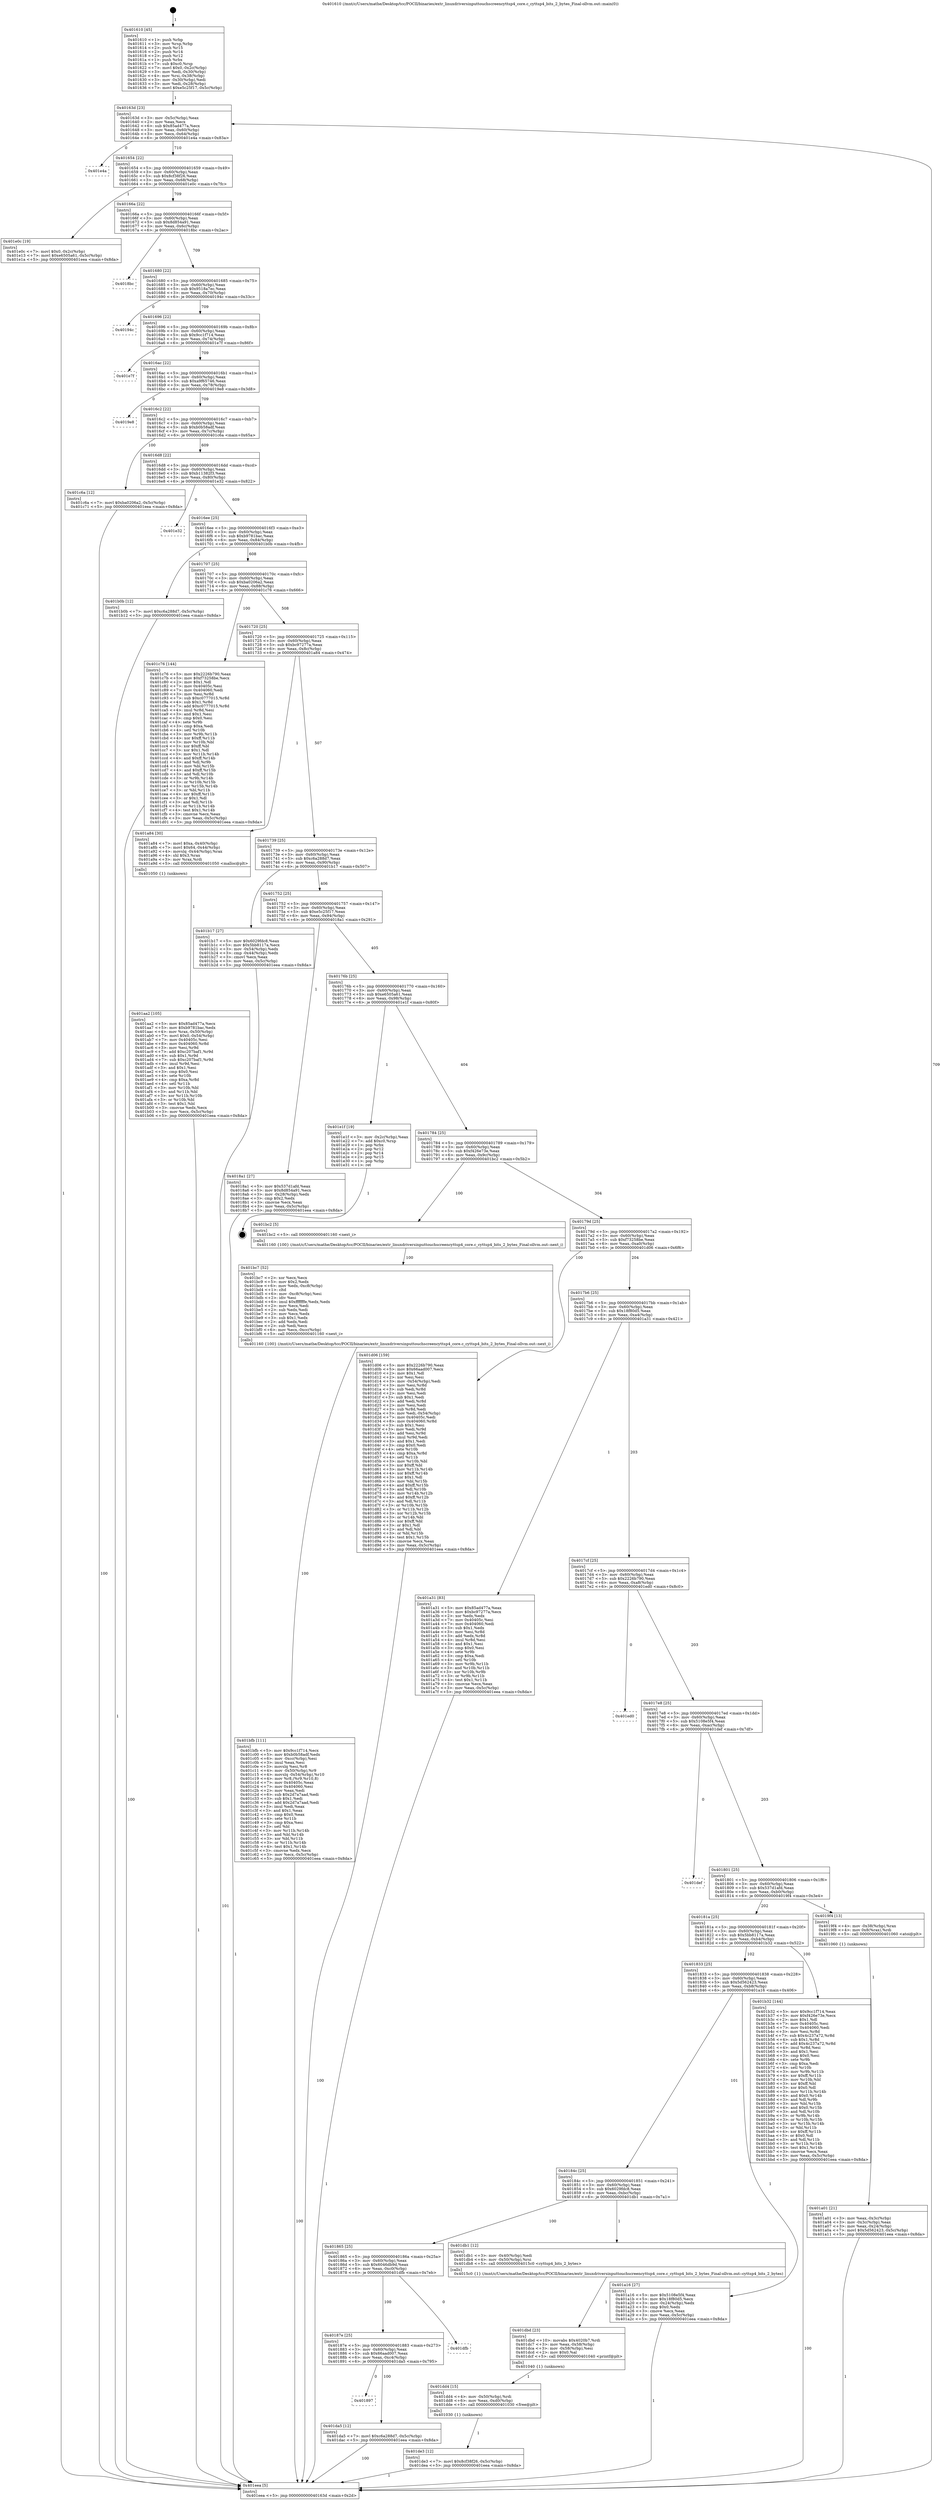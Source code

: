 digraph "0x401610" {
  label = "0x401610 (/mnt/c/Users/mathe/Desktop/tcc/POCII/binaries/extr_linuxdriversinputtouchscreencyttsp4_core.c_cyttsp4_bits_2_bytes_Final-ollvm.out::main(0))"
  labelloc = "t"
  node[shape=record]

  Entry [label="",width=0.3,height=0.3,shape=circle,fillcolor=black,style=filled]
  "0x40163d" [label="{
     0x40163d [23]\l
     | [instrs]\l
     &nbsp;&nbsp;0x40163d \<+3\>: mov -0x5c(%rbp),%eax\l
     &nbsp;&nbsp;0x401640 \<+2\>: mov %eax,%ecx\l
     &nbsp;&nbsp;0x401642 \<+6\>: sub $0x85ad477a,%ecx\l
     &nbsp;&nbsp;0x401648 \<+3\>: mov %eax,-0x60(%rbp)\l
     &nbsp;&nbsp;0x40164b \<+3\>: mov %ecx,-0x64(%rbp)\l
     &nbsp;&nbsp;0x40164e \<+6\>: je 0000000000401e4a \<main+0x83a\>\l
  }"]
  "0x401e4a" [label="{
     0x401e4a\l
  }", style=dashed]
  "0x401654" [label="{
     0x401654 [22]\l
     | [instrs]\l
     &nbsp;&nbsp;0x401654 \<+5\>: jmp 0000000000401659 \<main+0x49\>\l
     &nbsp;&nbsp;0x401659 \<+3\>: mov -0x60(%rbp),%eax\l
     &nbsp;&nbsp;0x40165c \<+5\>: sub $0x8cf38f26,%eax\l
     &nbsp;&nbsp;0x401661 \<+3\>: mov %eax,-0x68(%rbp)\l
     &nbsp;&nbsp;0x401664 \<+6\>: je 0000000000401e0c \<main+0x7fc\>\l
  }"]
  Exit [label="",width=0.3,height=0.3,shape=circle,fillcolor=black,style=filled,peripheries=2]
  "0x401e0c" [label="{
     0x401e0c [19]\l
     | [instrs]\l
     &nbsp;&nbsp;0x401e0c \<+7\>: movl $0x0,-0x2c(%rbp)\l
     &nbsp;&nbsp;0x401e13 \<+7\>: movl $0xe6505a61,-0x5c(%rbp)\l
     &nbsp;&nbsp;0x401e1a \<+5\>: jmp 0000000000401eea \<main+0x8da\>\l
  }"]
  "0x40166a" [label="{
     0x40166a [22]\l
     | [instrs]\l
     &nbsp;&nbsp;0x40166a \<+5\>: jmp 000000000040166f \<main+0x5f\>\l
     &nbsp;&nbsp;0x40166f \<+3\>: mov -0x60(%rbp),%eax\l
     &nbsp;&nbsp;0x401672 \<+5\>: sub $0x8d854a91,%eax\l
     &nbsp;&nbsp;0x401677 \<+3\>: mov %eax,-0x6c(%rbp)\l
     &nbsp;&nbsp;0x40167a \<+6\>: je 00000000004018bc \<main+0x2ac\>\l
  }"]
  "0x401de3" [label="{
     0x401de3 [12]\l
     | [instrs]\l
     &nbsp;&nbsp;0x401de3 \<+7\>: movl $0x8cf38f26,-0x5c(%rbp)\l
     &nbsp;&nbsp;0x401dea \<+5\>: jmp 0000000000401eea \<main+0x8da\>\l
  }"]
  "0x4018bc" [label="{
     0x4018bc\l
  }", style=dashed]
  "0x401680" [label="{
     0x401680 [22]\l
     | [instrs]\l
     &nbsp;&nbsp;0x401680 \<+5\>: jmp 0000000000401685 \<main+0x75\>\l
     &nbsp;&nbsp;0x401685 \<+3\>: mov -0x60(%rbp),%eax\l
     &nbsp;&nbsp;0x401688 \<+5\>: sub $0x9518a7ec,%eax\l
     &nbsp;&nbsp;0x40168d \<+3\>: mov %eax,-0x70(%rbp)\l
     &nbsp;&nbsp;0x401690 \<+6\>: je 000000000040194c \<main+0x33c\>\l
  }"]
  "0x401dd4" [label="{
     0x401dd4 [15]\l
     | [instrs]\l
     &nbsp;&nbsp;0x401dd4 \<+4\>: mov -0x50(%rbp),%rdi\l
     &nbsp;&nbsp;0x401dd8 \<+6\>: mov %eax,-0xd0(%rbp)\l
     &nbsp;&nbsp;0x401dde \<+5\>: call 0000000000401030 \<free@plt\>\l
     | [calls]\l
     &nbsp;&nbsp;0x401030 \{1\} (unknown)\l
  }"]
  "0x40194c" [label="{
     0x40194c\l
  }", style=dashed]
  "0x401696" [label="{
     0x401696 [22]\l
     | [instrs]\l
     &nbsp;&nbsp;0x401696 \<+5\>: jmp 000000000040169b \<main+0x8b\>\l
     &nbsp;&nbsp;0x40169b \<+3\>: mov -0x60(%rbp),%eax\l
     &nbsp;&nbsp;0x40169e \<+5\>: sub $0x9cc1f714,%eax\l
     &nbsp;&nbsp;0x4016a3 \<+3\>: mov %eax,-0x74(%rbp)\l
     &nbsp;&nbsp;0x4016a6 \<+6\>: je 0000000000401e7f \<main+0x86f\>\l
  }"]
  "0x401dbd" [label="{
     0x401dbd [23]\l
     | [instrs]\l
     &nbsp;&nbsp;0x401dbd \<+10\>: movabs $0x4020b7,%rdi\l
     &nbsp;&nbsp;0x401dc7 \<+3\>: mov %eax,-0x58(%rbp)\l
     &nbsp;&nbsp;0x401dca \<+3\>: mov -0x58(%rbp),%esi\l
     &nbsp;&nbsp;0x401dcd \<+2\>: mov $0x0,%al\l
     &nbsp;&nbsp;0x401dcf \<+5\>: call 0000000000401040 \<printf@plt\>\l
     | [calls]\l
     &nbsp;&nbsp;0x401040 \{1\} (unknown)\l
  }"]
  "0x401e7f" [label="{
     0x401e7f\l
  }", style=dashed]
  "0x4016ac" [label="{
     0x4016ac [22]\l
     | [instrs]\l
     &nbsp;&nbsp;0x4016ac \<+5\>: jmp 00000000004016b1 \<main+0xa1\>\l
     &nbsp;&nbsp;0x4016b1 \<+3\>: mov -0x60(%rbp),%eax\l
     &nbsp;&nbsp;0x4016b4 \<+5\>: sub $0xa9f65746,%eax\l
     &nbsp;&nbsp;0x4016b9 \<+3\>: mov %eax,-0x78(%rbp)\l
     &nbsp;&nbsp;0x4016bc \<+6\>: je 00000000004019e8 \<main+0x3d8\>\l
  }"]
  "0x401897" [label="{
     0x401897\l
  }", style=dashed]
  "0x4019e8" [label="{
     0x4019e8\l
  }", style=dashed]
  "0x4016c2" [label="{
     0x4016c2 [22]\l
     | [instrs]\l
     &nbsp;&nbsp;0x4016c2 \<+5\>: jmp 00000000004016c7 \<main+0xb7\>\l
     &nbsp;&nbsp;0x4016c7 \<+3\>: mov -0x60(%rbp),%eax\l
     &nbsp;&nbsp;0x4016ca \<+5\>: sub $0xb0b58adf,%eax\l
     &nbsp;&nbsp;0x4016cf \<+3\>: mov %eax,-0x7c(%rbp)\l
     &nbsp;&nbsp;0x4016d2 \<+6\>: je 0000000000401c6a \<main+0x65a\>\l
  }"]
  "0x401da5" [label="{
     0x401da5 [12]\l
     | [instrs]\l
     &nbsp;&nbsp;0x401da5 \<+7\>: movl $0xc6a288d7,-0x5c(%rbp)\l
     &nbsp;&nbsp;0x401dac \<+5\>: jmp 0000000000401eea \<main+0x8da\>\l
  }"]
  "0x401c6a" [label="{
     0x401c6a [12]\l
     | [instrs]\l
     &nbsp;&nbsp;0x401c6a \<+7\>: movl $0xba0206a2,-0x5c(%rbp)\l
     &nbsp;&nbsp;0x401c71 \<+5\>: jmp 0000000000401eea \<main+0x8da\>\l
  }"]
  "0x4016d8" [label="{
     0x4016d8 [22]\l
     | [instrs]\l
     &nbsp;&nbsp;0x4016d8 \<+5\>: jmp 00000000004016dd \<main+0xcd\>\l
     &nbsp;&nbsp;0x4016dd \<+3\>: mov -0x60(%rbp),%eax\l
     &nbsp;&nbsp;0x4016e0 \<+5\>: sub $0xb11382f3,%eax\l
     &nbsp;&nbsp;0x4016e5 \<+3\>: mov %eax,-0x80(%rbp)\l
     &nbsp;&nbsp;0x4016e8 \<+6\>: je 0000000000401e32 \<main+0x822\>\l
  }"]
  "0x40187e" [label="{
     0x40187e [25]\l
     | [instrs]\l
     &nbsp;&nbsp;0x40187e \<+5\>: jmp 0000000000401883 \<main+0x273\>\l
     &nbsp;&nbsp;0x401883 \<+3\>: mov -0x60(%rbp),%eax\l
     &nbsp;&nbsp;0x401886 \<+5\>: sub $0x66aad007,%eax\l
     &nbsp;&nbsp;0x40188b \<+6\>: mov %eax,-0xc4(%rbp)\l
     &nbsp;&nbsp;0x401891 \<+6\>: je 0000000000401da5 \<main+0x795\>\l
  }"]
  "0x401e32" [label="{
     0x401e32\l
  }", style=dashed]
  "0x4016ee" [label="{
     0x4016ee [25]\l
     | [instrs]\l
     &nbsp;&nbsp;0x4016ee \<+5\>: jmp 00000000004016f3 \<main+0xe3\>\l
     &nbsp;&nbsp;0x4016f3 \<+3\>: mov -0x60(%rbp),%eax\l
     &nbsp;&nbsp;0x4016f6 \<+5\>: sub $0xb9781bac,%eax\l
     &nbsp;&nbsp;0x4016fb \<+6\>: mov %eax,-0x84(%rbp)\l
     &nbsp;&nbsp;0x401701 \<+6\>: je 0000000000401b0b \<main+0x4fb\>\l
  }"]
  "0x401dfb" [label="{
     0x401dfb\l
  }", style=dashed]
  "0x401b0b" [label="{
     0x401b0b [12]\l
     | [instrs]\l
     &nbsp;&nbsp;0x401b0b \<+7\>: movl $0xc6a288d7,-0x5c(%rbp)\l
     &nbsp;&nbsp;0x401b12 \<+5\>: jmp 0000000000401eea \<main+0x8da\>\l
  }"]
  "0x401707" [label="{
     0x401707 [25]\l
     | [instrs]\l
     &nbsp;&nbsp;0x401707 \<+5\>: jmp 000000000040170c \<main+0xfc\>\l
     &nbsp;&nbsp;0x40170c \<+3\>: mov -0x60(%rbp),%eax\l
     &nbsp;&nbsp;0x40170f \<+5\>: sub $0xba0206a2,%eax\l
     &nbsp;&nbsp;0x401714 \<+6\>: mov %eax,-0x88(%rbp)\l
     &nbsp;&nbsp;0x40171a \<+6\>: je 0000000000401c76 \<main+0x666\>\l
  }"]
  "0x401865" [label="{
     0x401865 [25]\l
     | [instrs]\l
     &nbsp;&nbsp;0x401865 \<+5\>: jmp 000000000040186a \<main+0x25a\>\l
     &nbsp;&nbsp;0x40186a \<+3\>: mov -0x60(%rbp),%eax\l
     &nbsp;&nbsp;0x40186d \<+5\>: sub $0x6046db9d,%eax\l
     &nbsp;&nbsp;0x401872 \<+6\>: mov %eax,-0xc0(%rbp)\l
     &nbsp;&nbsp;0x401878 \<+6\>: je 0000000000401dfb \<main+0x7eb\>\l
  }"]
  "0x401c76" [label="{
     0x401c76 [144]\l
     | [instrs]\l
     &nbsp;&nbsp;0x401c76 \<+5\>: mov $0x2226b790,%eax\l
     &nbsp;&nbsp;0x401c7b \<+5\>: mov $0xf73258be,%ecx\l
     &nbsp;&nbsp;0x401c80 \<+2\>: mov $0x1,%dl\l
     &nbsp;&nbsp;0x401c82 \<+7\>: mov 0x40405c,%esi\l
     &nbsp;&nbsp;0x401c89 \<+7\>: mov 0x404060,%edi\l
     &nbsp;&nbsp;0x401c90 \<+3\>: mov %esi,%r8d\l
     &nbsp;&nbsp;0x401c93 \<+7\>: sub $0xc0777015,%r8d\l
     &nbsp;&nbsp;0x401c9a \<+4\>: sub $0x1,%r8d\l
     &nbsp;&nbsp;0x401c9e \<+7\>: add $0xc0777015,%r8d\l
     &nbsp;&nbsp;0x401ca5 \<+4\>: imul %r8d,%esi\l
     &nbsp;&nbsp;0x401ca9 \<+3\>: and $0x1,%esi\l
     &nbsp;&nbsp;0x401cac \<+3\>: cmp $0x0,%esi\l
     &nbsp;&nbsp;0x401caf \<+4\>: sete %r9b\l
     &nbsp;&nbsp;0x401cb3 \<+3\>: cmp $0xa,%edi\l
     &nbsp;&nbsp;0x401cb6 \<+4\>: setl %r10b\l
     &nbsp;&nbsp;0x401cba \<+3\>: mov %r9b,%r11b\l
     &nbsp;&nbsp;0x401cbd \<+4\>: xor $0xff,%r11b\l
     &nbsp;&nbsp;0x401cc1 \<+3\>: mov %r10b,%bl\l
     &nbsp;&nbsp;0x401cc4 \<+3\>: xor $0xff,%bl\l
     &nbsp;&nbsp;0x401cc7 \<+3\>: xor $0x1,%dl\l
     &nbsp;&nbsp;0x401cca \<+3\>: mov %r11b,%r14b\l
     &nbsp;&nbsp;0x401ccd \<+4\>: and $0xff,%r14b\l
     &nbsp;&nbsp;0x401cd1 \<+3\>: and %dl,%r9b\l
     &nbsp;&nbsp;0x401cd4 \<+3\>: mov %bl,%r15b\l
     &nbsp;&nbsp;0x401cd7 \<+4\>: and $0xff,%r15b\l
     &nbsp;&nbsp;0x401cdb \<+3\>: and %dl,%r10b\l
     &nbsp;&nbsp;0x401cde \<+3\>: or %r9b,%r14b\l
     &nbsp;&nbsp;0x401ce1 \<+3\>: or %r10b,%r15b\l
     &nbsp;&nbsp;0x401ce4 \<+3\>: xor %r15b,%r14b\l
     &nbsp;&nbsp;0x401ce7 \<+3\>: or %bl,%r11b\l
     &nbsp;&nbsp;0x401cea \<+4\>: xor $0xff,%r11b\l
     &nbsp;&nbsp;0x401cee \<+3\>: or $0x1,%dl\l
     &nbsp;&nbsp;0x401cf1 \<+3\>: and %dl,%r11b\l
     &nbsp;&nbsp;0x401cf4 \<+3\>: or %r11b,%r14b\l
     &nbsp;&nbsp;0x401cf7 \<+4\>: test $0x1,%r14b\l
     &nbsp;&nbsp;0x401cfb \<+3\>: cmovne %ecx,%eax\l
     &nbsp;&nbsp;0x401cfe \<+3\>: mov %eax,-0x5c(%rbp)\l
     &nbsp;&nbsp;0x401d01 \<+5\>: jmp 0000000000401eea \<main+0x8da\>\l
  }"]
  "0x401720" [label="{
     0x401720 [25]\l
     | [instrs]\l
     &nbsp;&nbsp;0x401720 \<+5\>: jmp 0000000000401725 \<main+0x115\>\l
     &nbsp;&nbsp;0x401725 \<+3\>: mov -0x60(%rbp),%eax\l
     &nbsp;&nbsp;0x401728 \<+5\>: sub $0xbc97277a,%eax\l
     &nbsp;&nbsp;0x40172d \<+6\>: mov %eax,-0x8c(%rbp)\l
     &nbsp;&nbsp;0x401733 \<+6\>: je 0000000000401a84 \<main+0x474\>\l
  }"]
  "0x401db1" [label="{
     0x401db1 [12]\l
     | [instrs]\l
     &nbsp;&nbsp;0x401db1 \<+3\>: mov -0x40(%rbp),%edi\l
     &nbsp;&nbsp;0x401db4 \<+4\>: mov -0x50(%rbp),%rsi\l
     &nbsp;&nbsp;0x401db8 \<+5\>: call 00000000004015c0 \<cyttsp4_bits_2_bytes\>\l
     | [calls]\l
     &nbsp;&nbsp;0x4015c0 \{1\} (/mnt/c/Users/mathe/Desktop/tcc/POCII/binaries/extr_linuxdriversinputtouchscreencyttsp4_core.c_cyttsp4_bits_2_bytes_Final-ollvm.out::cyttsp4_bits_2_bytes)\l
  }"]
  "0x401a84" [label="{
     0x401a84 [30]\l
     | [instrs]\l
     &nbsp;&nbsp;0x401a84 \<+7\>: movl $0xa,-0x40(%rbp)\l
     &nbsp;&nbsp;0x401a8b \<+7\>: movl $0x64,-0x44(%rbp)\l
     &nbsp;&nbsp;0x401a92 \<+4\>: movslq -0x44(%rbp),%rax\l
     &nbsp;&nbsp;0x401a96 \<+4\>: shl $0x3,%rax\l
     &nbsp;&nbsp;0x401a9a \<+3\>: mov %rax,%rdi\l
     &nbsp;&nbsp;0x401a9d \<+5\>: call 0000000000401050 \<malloc@plt\>\l
     | [calls]\l
     &nbsp;&nbsp;0x401050 \{1\} (unknown)\l
  }"]
  "0x401739" [label="{
     0x401739 [25]\l
     | [instrs]\l
     &nbsp;&nbsp;0x401739 \<+5\>: jmp 000000000040173e \<main+0x12e\>\l
     &nbsp;&nbsp;0x40173e \<+3\>: mov -0x60(%rbp),%eax\l
     &nbsp;&nbsp;0x401741 \<+5\>: sub $0xc6a288d7,%eax\l
     &nbsp;&nbsp;0x401746 \<+6\>: mov %eax,-0x90(%rbp)\l
     &nbsp;&nbsp;0x40174c \<+6\>: je 0000000000401b17 \<main+0x507\>\l
  }"]
  "0x401bfb" [label="{
     0x401bfb [111]\l
     | [instrs]\l
     &nbsp;&nbsp;0x401bfb \<+5\>: mov $0x9cc1f714,%ecx\l
     &nbsp;&nbsp;0x401c00 \<+5\>: mov $0xb0b58adf,%edx\l
     &nbsp;&nbsp;0x401c05 \<+6\>: mov -0xcc(%rbp),%esi\l
     &nbsp;&nbsp;0x401c0b \<+3\>: imul %eax,%esi\l
     &nbsp;&nbsp;0x401c0e \<+3\>: movslq %esi,%r8\l
     &nbsp;&nbsp;0x401c11 \<+4\>: mov -0x50(%rbp),%r9\l
     &nbsp;&nbsp;0x401c15 \<+4\>: movslq -0x54(%rbp),%r10\l
     &nbsp;&nbsp;0x401c19 \<+4\>: mov %r8,(%r9,%r10,8)\l
     &nbsp;&nbsp;0x401c1d \<+7\>: mov 0x40405c,%eax\l
     &nbsp;&nbsp;0x401c24 \<+7\>: mov 0x404060,%esi\l
     &nbsp;&nbsp;0x401c2b \<+2\>: mov %eax,%edi\l
     &nbsp;&nbsp;0x401c2d \<+6\>: sub $0x2d7a7aad,%edi\l
     &nbsp;&nbsp;0x401c33 \<+3\>: sub $0x1,%edi\l
     &nbsp;&nbsp;0x401c36 \<+6\>: add $0x2d7a7aad,%edi\l
     &nbsp;&nbsp;0x401c3c \<+3\>: imul %edi,%eax\l
     &nbsp;&nbsp;0x401c3f \<+3\>: and $0x1,%eax\l
     &nbsp;&nbsp;0x401c42 \<+3\>: cmp $0x0,%eax\l
     &nbsp;&nbsp;0x401c45 \<+4\>: sete %r11b\l
     &nbsp;&nbsp;0x401c49 \<+3\>: cmp $0xa,%esi\l
     &nbsp;&nbsp;0x401c4c \<+3\>: setl %bl\l
     &nbsp;&nbsp;0x401c4f \<+3\>: mov %r11b,%r14b\l
     &nbsp;&nbsp;0x401c52 \<+3\>: and %bl,%r14b\l
     &nbsp;&nbsp;0x401c55 \<+3\>: xor %bl,%r11b\l
     &nbsp;&nbsp;0x401c58 \<+3\>: or %r11b,%r14b\l
     &nbsp;&nbsp;0x401c5b \<+4\>: test $0x1,%r14b\l
     &nbsp;&nbsp;0x401c5f \<+3\>: cmovne %edx,%ecx\l
     &nbsp;&nbsp;0x401c62 \<+3\>: mov %ecx,-0x5c(%rbp)\l
     &nbsp;&nbsp;0x401c65 \<+5\>: jmp 0000000000401eea \<main+0x8da\>\l
  }"]
  "0x401b17" [label="{
     0x401b17 [27]\l
     | [instrs]\l
     &nbsp;&nbsp;0x401b17 \<+5\>: mov $0x6029fdc8,%eax\l
     &nbsp;&nbsp;0x401b1c \<+5\>: mov $0x5bb8117a,%ecx\l
     &nbsp;&nbsp;0x401b21 \<+3\>: mov -0x54(%rbp),%edx\l
     &nbsp;&nbsp;0x401b24 \<+3\>: cmp -0x44(%rbp),%edx\l
     &nbsp;&nbsp;0x401b27 \<+3\>: cmovl %ecx,%eax\l
     &nbsp;&nbsp;0x401b2a \<+3\>: mov %eax,-0x5c(%rbp)\l
     &nbsp;&nbsp;0x401b2d \<+5\>: jmp 0000000000401eea \<main+0x8da\>\l
  }"]
  "0x401752" [label="{
     0x401752 [25]\l
     | [instrs]\l
     &nbsp;&nbsp;0x401752 \<+5\>: jmp 0000000000401757 \<main+0x147\>\l
     &nbsp;&nbsp;0x401757 \<+3\>: mov -0x60(%rbp),%eax\l
     &nbsp;&nbsp;0x40175a \<+5\>: sub $0xe5c25f17,%eax\l
     &nbsp;&nbsp;0x40175f \<+6\>: mov %eax,-0x94(%rbp)\l
     &nbsp;&nbsp;0x401765 \<+6\>: je 00000000004018a1 \<main+0x291\>\l
  }"]
  "0x401bc7" [label="{
     0x401bc7 [52]\l
     | [instrs]\l
     &nbsp;&nbsp;0x401bc7 \<+2\>: xor %ecx,%ecx\l
     &nbsp;&nbsp;0x401bc9 \<+5\>: mov $0x2,%edx\l
     &nbsp;&nbsp;0x401bce \<+6\>: mov %edx,-0xc8(%rbp)\l
     &nbsp;&nbsp;0x401bd4 \<+1\>: cltd\l
     &nbsp;&nbsp;0x401bd5 \<+6\>: mov -0xc8(%rbp),%esi\l
     &nbsp;&nbsp;0x401bdb \<+2\>: idiv %esi\l
     &nbsp;&nbsp;0x401bdd \<+6\>: imul $0xfffffffe,%edx,%edx\l
     &nbsp;&nbsp;0x401be3 \<+2\>: mov %ecx,%edi\l
     &nbsp;&nbsp;0x401be5 \<+2\>: sub %edx,%edi\l
     &nbsp;&nbsp;0x401be7 \<+2\>: mov %ecx,%edx\l
     &nbsp;&nbsp;0x401be9 \<+3\>: sub $0x1,%edx\l
     &nbsp;&nbsp;0x401bec \<+2\>: add %edx,%edi\l
     &nbsp;&nbsp;0x401bee \<+2\>: sub %edi,%ecx\l
     &nbsp;&nbsp;0x401bf0 \<+6\>: mov %ecx,-0xcc(%rbp)\l
     &nbsp;&nbsp;0x401bf6 \<+5\>: call 0000000000401160 \<next_i\>\l
     | [calls]\l
     &nbsp;&nbsp;0x401160 \{100\} (/mnt/c/Users/mathe/Desktop/tcc/POCII/binaries/extr_linuxdriversinputtouchscreencyttsp4_core.c_cyttsp4_bits_2_bytes_Final-ollvm.out::next_i)\l
  }"]
  "0x4018a1" [label="{
     0x4018a1 [27]\l
     | [instrs]\l
     &nbsp;&nbsp;0x4018a1 \<+5\>: mov $0x537d1afd,%eax\l
     &nbsp;&nbsp;0x4018a6 \<+5\>: mov $0x8d854a91,%ecx\l
     &nbsp;&nbsp;0x4018ab \<+3\>: mov -0x28(%rbp),%edx\l
     &nbsp;&nbsp;0x4018ae \<+3\>: cmp $0x2,%edx\l
     &nbsp;&nbsp;0x4018b1 \<+3\>: cmovne %ecx,%eax\l
     &nbsp;&nbsp;0x4018b4 \<+3\>: mov %eax,-0x5c(%rbp)\l
     &nbsp;&nbsp;0x4018b7 \<+5\>: jmp 0000000000401eea \<main+0x8da\>\l
  }"]
  "0x40176b" [label="{
     0x40176b [25]\l
     | [instrs]\l
     &nbsp;&nbsp;0x40176b \<+5\>: jmp 0000000000401770 \<main+0x160\>\l
     &nbsp;&nbsp;0x401770 \<+3\>: mov -0x60(%rbp),%eax\l
     &nbsp;&nbsp;0x401773 \<+5\>: sub $0xe6505a61,%eax\l
     &nbsp;&nbsp;0x401778 \<+6\>: mov %eax,-0x98(%rbp)\l
     &nbsp;&nbsp;0x40177e \<+6\>: je 0000000000401e1f \<main+0x80f\>\l
  }"]
  "0x401eea" [label="{
     0x401eea [5]\l
     | [instrs]\l
     &nbsp;&nbsp;0x401eea \<+5\>: jmp 000000000040163d \<main+0x2d\>\l
  }"]
  "0x401610" [label="{
     0x401610 [45]\l
     | [instrs]\l
     &nbsp;&nbsp;0x401610 \<+1\>: push %rbp\l
     &nbsp;&nbsp;0x401611 \<+3\>: mov %rsp,%rbp\l
     &nbsp;&nbsp;0x401614 \<+2\>: push %r15\l
     &nbsp;&nbsp;0x401616 \<+2\>: push %r14\l
     &nbsp;&nbsp;0x401618 \<+2\>: push %r12\l
     &nbsp;&nbsp;0x40161a \<+1\>: push %rbx\l
     &nbsp;&nbsp;0x40161b \<+7\>: sub $0xc0,%rsp\l
     &nbsp;&nbsp;0x401622 \<+7\>: movl $0x0,-0x2c(%rbp)\l
     &nbsp;&nbsp;0x401629 \<+3\>: mov %edi,-0x30(%rbp)\l
     &nbsp;&nbsp;0x40162c \<+4\>: mov %rsi,-0x38(%rbp)\l
     &nbsp;&nbsp;0x401630 \<+3\>: mov -0x30(%rbp),%edi\l
     &nbsp;&nbsp;0x401633 \<+3\>: mov %edi,-0x28(%rbp)\l
     &nbsp;&nbsp;0x401636 \<+7\>: movl $0xe5c25f17,-0x5c(%rbp)\l
  }"]
  "0x401aa2" [label="{
     0x401aa2 [105]\l
     | [instrs]\l
     &nbsp;&nbsp;0x401aa2 \<+5\>: mov $0x85ad477a,%ecx\l
     &nbsp;&nbsp;0x401aa7 \<+5\>: mov $0xb9781bac,%edx\l
     &nbsp;&nbsp;0x401aac \<+4\>: mov %rax,-0x50(%rbp)\l
     &nbsp;&nbsp;0x401ab0 \<+7\>: movl $0x0,-0x54(%rbp)\l
     &nbsp;&nbsp;0x401ab7 \<+7\>: mov 0x40405c,%esi\l
     &nbsp;&nbsp;0x401abe \<+8\>: mov 0x404060,%r8d\l
     &nbsp;&nbsp;0x401ac6 \<+3\>: mov %esi,%r9d\l
     &nbsp;&nbsp;0x401ac9 \<+7\>: add $0xc207baf1,%r9d\l
     &nbsp;&nbsp;0x401ad0 \<+4\>: sub $0x1,%r9d\l
     &nbsp;&nbsp;0x401ad4 \<+7\>: sub $0xc207baf1,%r9d\l
     &nbsp;&nbsp;0x401adb \<+4\>: imul %r9d,%esi\l
     &nbsp;&nbsp;0x401adf \<+3\>: and $0x1,%esi\l
     &nbsp;&nbsp;0x401ae2 \<+3\>: cmp $0x0,%esi\l
     &nbsp;&nbsp;0x401ae5 \<+4\>: sete %r10b\l
     &nbsp;&nbsp;0x401ae9 \<+4\>: cmp $0xa,%r8d\l
     &nbsp;&nbsp;0x401aed \<+4\>: setl %r11b\l
     &nbsp;&nbsp;0x401af1 \<+3\>: mov %r10b,%bl\l
     &nbsp;&nbsp;0x401af4 \<+3\>: and %r11b,%bl\l
     &nbsp;&nbsp;0x401af7 \<+3\>: xor %r11b,%r10b\l
     &nbsp;&nbsp;0x401afa \<+3\>: or %r10b,%bl\l
     &nbsp;&nbsp;0x401afd \<+3\>: test $0x1,%bl\l
     &nbsp;&nbsp;0x401b00 \<+3\>: cmovne %edx,%ecx\l
     &nbsp;&nbsp;0x401b03 \<+3\>: mov %ecx,-0x5c(%rbp)\l
     &nbsp;&nbsp;0x401b06 \<+5\>: jmp 0000000000401eea \<main+0x8da\>\l
  }"]
  "0x401e1f" [label="{
     0x401e1f [19]\l
     | [instrs]\l
     &nbsp;&nbsp;0x401e1f \<+3\>: mov -0x2c(%rbp),%eax\l
     &nbsp;&nbsp;0x401e22 \<+7\>: add $0xc0,%rsp\l
     &nbsp;&nbsp;0x401e29 \<+1\>: pop %rbx\l
     &nbsp;&nbsp;0x401e2a \<+2\>: pop %r12\l
     &nbsp;&nbsp;0x401e2c \<+2\>: pop %r14\l
     &nbsp;&nbsp;0x401e2e \<+2\>: pop %r15\l
     &nbsp;&nbsp;0x401e30 \<+1\>: pop %rbp\l
     &nbsp;&nbsp;0x401e31 \<+1\>: ret\l
  }"]
  "0x401784" [label="{
     0x401784 [25]\l
     | [instrs]\l
     &nbsp;&nbsp;0x401784 \<+5\>: jmp 0000000000401789 \<main+0x179\>\l
     &nbsp;&nbsp;0x401789 \<+3\>: mov -0x60(%rbp),%eax\l
     &nbsp;&nbsp;0x40178c \<+5\>: sub $0xf426e73e,%eax\l
     &nbsp;&nbsp;0x401791 \<+6\>: mov %eax,-0x9c(%rbp)\l
     &nbsp;&nbsp;0x401797 \<+6\>: je 0000000000401bc2 \<main+0x5b2\>\l
  }"]
  "0x40184c" [label="{
     0x40184c [25]\l
     | [instrs]\l
     &nbsp;&nbsp;0x40184c \<+5\>: jmp 0000000000401851 \<main+0x241\>\l
     &nbsp;&nbsp;0x401851 \<+3\>: mov -0x60(%rbp),%eax\l
     &nbsp;&nbsp;0x401854 \<+5\>: sub $0x6029fdc8,%eax\l
     &nbsp;&nbsp;0x401859 \<+6\>: mov %eax,-0xbc(%rbp)\l
     &nbsp;&nbsp;0x40185f \<+6\>: je 0000000000401db1 \<main+0x7a1\>\l
  }"]
  "0x401bc2" [label="{
     0x401bc2 [5]\l
     | [instrs]\l
     &nbsp;&nbsp;0x401bc2 \<+5\>: call 0000000000401160 \<next_i\>\l
     | [calls]\l
     &nbsp;&nbsp;0x401160 \{100\} (/mnt/c/Users/mathe/Desktop/tcc/POCII/binaries/extr_linuxdriversinputtouchscreencyttsp4_core.c_cyttsp4_bits_2_bytes_Final-ollvm.out::next_i)\l
  }"]
  "0x40179d" [label="{
     0x40179d [25]\l
     | [instrs]\l
     &nbsp;&nbsp;0x40179d \<+5\>: jmp 00000000004017a2 \<main+0x192\>\l
     &nbsp;&nbsp;0x4017a2 \<+3\>: mov -0x60(%rbp),%eax\l
     &nbsp;&nbsp;0x4017a5 \<+5\>: sub $0xf73258be,%eax\l
     &nbsp;&nbsp;0x4017aa \<+6\>: mov %eax,-0xa0(%rbp)\l
     &nbsp;&nbsp;0x4017b0 \<+6\>: je 0000000000401d06 \<main+0x6f6\>\l
  }"]
  "0x401a16" [label="{
     0x401a16 [27]\l
     | [instrs]\l
     &nbsp;&nbsp;0x401a16 \<+5\>: mov $0x5108e5f4,%eax\l
     &nbsp;&nbsp;0x401a1b \<+5\>: mov $0x18f80d5,%ecx\l
     &nbsp;&nbsp;0x401a20 \<+3\>: mov -0x24(%rbp),%edx\l
     &nbsp;&nbsp;0x401a23 \<+3\>: cmp $0x0,%edx\l
     &nbsp;&nbsp;0x401a26 \<+3\>: cmove %ecx,%eax\l
     &nbsp;&nbsp;0x401a29 \<+3\>: mov %eax,-0x5c(%rbp)\l
     &nbsp;&nbsp;0x401a2c \<+5\>: jmp 0000000000401eea \<main+0x8da\>\l
  }"]
  "0x401d06" [label="{
     0x401d06 [159]\l
     | [instrs]\l
     &nbsp;&nbsp;0x401d06 \<+5\>: mov $0x2226b790,%eax\l
     &nbsp;&nbsp;0x401d0b \<+5\>: mov $0x66aad007,%ecx\l
     &nbsp;&nbsp;0x401d10 \<+2\>: mov $0x1,%dl\l
     &nbsp;&nbsp;0x401d12 \<+2\>: xor %esi,%esi\l
     &nbsp;&nbsp;0x401d14 \<+3\>: mov -0x54(%rbp),%edi\l
     &nbsp;&nbsp;0x401d17 \<+3\>: mov %esi,%r8d\l
     &nbsp;&nbsp;0x401d1a \<+3\>: sub %edi,%r8d\l
     &nbsp;&nbsp;0x401d1d \<+2\>: mov %esi,%edi\l
     &nbsp;&nbsp;0x401d1f \<+3\>: sub $0x1,%edi\l
     &nbsp;&nbsp;0x401d22 \<+3\>: add %edi,%r8d\l
     &nbsp;&nbsp;0x401d25 \<+2\>: mov %esi,%edi\l
     &nbsp;&nbsp;0x401d27 \<+3\>: sub %r8d,%edi\l
     &nbsp;&nbsp;0x401d2a \<+3\>: mov %edi,-0x54(%rbp)\l
     &nbsp;&nbsp;0x401d2d \<+7\>: mov 0x40405c,%edi\l
     &nbsp;&nbsp;0x401d34 \<+8\>: mov 0x404060,%r8d\l
     &nbsp;&nbsp;0x401d3c \<+3\>: sub $0x1,%esi\l
     &nbsp;&nbsp;0x401d3f \<+3\>: mov %edi,%r9d\l
     &nbsp;&nbsp;0x401d42 \<+3\>: add %esi,%r9d\l
     &nbsp;&nbsp;0x401d45 \<+4\>: imul %r9d,%edi\l
     &nbsp;&nbsp;0x401d49 \<+3\>: and $0x1,%edi\l
     &nbsp;&nbsp;0x401d4c \<+3\>: cmp $0x0,%edi\l
     &nbsp;&nbsp;0x401d4f \<+4\>: sete %r10b\l
     &nbsp;&nbsp;0x401d53 \<+4\>: cmp $0xa,%r8d\l
     &nbsp;&nbsp;0x401d57 \<+4\>: setl %r11b\l
     &nbsp;&nbsp;0x401d5b \<+3\>: mov %r10b,%bl\l
     &nbsp;&nbsp;0x401d5e \<+3\>: xor $0xff,%bl\l
     &nbsp;&nbsp;0x401d61 \<+3\>: mov %r11b,%r14b\l
     &nbsp;&nbsp;0x401d64 \<+4\>: xor $0xff,%r14b\l
     &nbsp;&nbsp;0x401d68 \<+3\>: xor $0x1,%dl\l
     &nbsp;&nbsp;0x401d6b \<+3\>: mov %bl,%r15b\l
     &nbsp;&nbsp;0x401d6e \<+4\>: and $0xff,%r15b\l
     &nbsp;&nbsp;0x401d72 \<+3\>: and %dl,%r10b\l
     &nbsp;&nbsp;0x401d75 \<+3\>: mov %r14b,%r12b\l
     &nbsp;&nbsp;0x401d78 \<+4\>: and $0xff,%r12b\l
     &nbsp;&nbsp;0x401d7c \<+3\>: and %dl,%r11b\l
     &nbsp;&nbsp;0x401d7f \<+3\>: or %r10b,%r15b\l
     &nbsp;&nbsp;0x401d82 \<+3\>: or %r11b,%r12b\l
     &nbsp;&nbsp;0x401d85 \<+3\>: xor %r12b,%r15b\l
     &nbsp;&nbsp;0x401d88 \<+3\>: or %r14b,%bl\l
     &nbsp;&nbsp;0x401d8b \<+3\>: xor $0xff,%bl\l
     &nbsp;&nbsp;0x401d8e \<+3\>: or $0x1,%dl\l
     &nbsp;&nbsp;0x401d91 \<+2\>: and %dl,%bl\l
     &nbsp;&nbsp;0x401d93 \<+3\>: or %bl,%r15b\l
     &nbsp;&nbsp;0x401d96 \<+4\>: test $0x1,%r15b\l
     &nbsp;&nbsp;0x401d9a \<+3\>: cmovne %ecx,%eax\l
     &nbsp;&nbsp;0x401d9d \<+3\>: mov %eax,-0x5c(%rbp)\l
     &nbsp;&nbsp;0x401da0 \<+5\>: jmp 0000000000401eea \<main+0x8da\>\l
  }"]
  "0x4017b6" [label="{
     0x4017b6 [25]\l
     | [instrs]\l
     &nbsp;&nbsp;0x4017b6 \<+5\>: jmp 00000000004017bb \<main+0x1ab\>\l
     &nbsp;&nbsp;0x4017bb \<+3\>: mov -0x60(%rbp),%eax\l
     &nbsp;&nbsp;0x4017be \<+5\>: sub $0x18f80d5,%eax\l
     &nbsp;&nbsp;0x4017c3 \<+6\>: mov %eax,-0xa4(%rbp)\l
     &nbsp;&nbsp;0x4017c9 \<+6\>: je 0000000000401a31 \<main+0x421\>\l
  }"]
  "0x401833" [label="{
     0x401833 [25]\l
     | [instrs]\l
     &nbsp;&nbsp;0x401833 \<+5\>: jmp 0000000000401838 \<main+0x228\>\l
     &nbsp;&nbsp;0x401838 \<+3\>: mov -0x60(%rbp),%eax\l
     &nbsp;&nbsp;0x40183b \<+5\>: sub $0x5d562423,%eax\l
     &nbsp;&nbsp;0x401840 \<+6\>: mov %eax,-0xb8(%rbp)\l
     &nbsp;&nbsp;0x401846 \<+6\>: je 0000000000401a16 \<main+0x406\>\l
  }"]
  "0x401a31" [label="{
     0x401a31 [83]\l
     | [instrs]\l
     &nbsp;&nbsp;0x401a31 \<+5\>: mov $0x85ad477a,%eax\l
     &nbsp;&nbsp;0x401a36 \<+5\>: mov $0xbc97277a,%ecx\l
     &nbsp;&nbsp;0x401a3b \<+2\>: xor %edx,%edx\l
     &nbsp;&nbsp;0x401a3d \<+7\>: mov 0x40405c,%esi\l
     &nbsp;&nbsp;0x401a44 \<+7\>: mov 0x404060,%edi\l
     &nbsp;&nbsp;0x401a4b \<+3\>: sub $0x1,%edx\l
     &nbsp;&nbsp;0x401a4e \<+3\>: mov %esi,%r8d\l
     &nbsp;&nbsp;0x401a51 \<+3\>: add %edx,%r8d\l
     &nbsp;&nbsp;0x401a54 \<+4\>: imul %r8d,%esi\l
     &nbsp;&nbsp;0x401a58 \<+3\>: and $0x1,%esi\l
     &nbsp;&nbsp;0x401a5b \<+3\>: cmp $0x0,%esi\l
     &nbsp;&nbsp;0x401a5e \<+4\>: sete %r9b\l
     &nbsp;&nbsp;0x401a62 \<+3\>: cmp $0xa,%edi\l
     &nbsp;&nbsp;0x401a65 \<+4\>: setl %r10b\l
     &nbsp;&nbsp;0x401a69 \<+3\>: mov %r9b,%r11b\l
     &nbsp;&nbsp;0x401a6c \<+3\>: and %r10b,%r11b\l
     &nbsp;&nbsp;0x401a6f \<+3\>: xor %r10b,%r9b\l
     &nbsp;&nbsp;0x401a72 \<+3\>: or %r9b,%r11b\l
     &nbsp;&nbsp;0x401a75 \<+4\>: test $0x1,%r11b\l
     &nbsp;&nbsp;0x401a79 \<+3\>: cmovne %ecx,%eax\l
     &nbsp;&nbsp;0x401a7c \<+3\>: mov %eax,-0x5c(%rbp)\l
     &nbsp;&nbsp;0x401a7f \<+5\>: jmp 0000000000401eea \<main+0x8da\>\l
  }"]
  "0x4017cf" [label="{
     0x4017cf [25]\l
     | [instrs]\l
     &nbsp;&nbsp;0x4017cf \<+5\>: jmp 00000000004017d4 \<main+0x1c4\>\l
     &nbsp;&nbsp;0x4017d4 \<+3\>: mov -0x60(%rbp),%eax\l
     &nbsp;&nbsp;0x4017d7 \<+5\>: sub $0x2226b790,%eax\l
     &nbsp;&nbsp;0x4017dc \<+6\>: mov %eax,-0xa8(%rbp)\l
     &nbsp;&nbsp;0x4017e2 \<+6\>: je 0000000000401ed0 \<main+0x8c0\>\l
  }"]
  "0x401b32" [label="{
     0x401b32 [144]\l
     | [instrs]\l
     &nbsp;&nbsp;0x401b32 \<+5\>: mov $0x9cc1f714,%eax\l
     &nbsp;&nbsp;0x401b37 \<+5\>: mov $0xf426e73e,%ecx\l
     &nbsp;&nbsp;0x401b3c \<+2\>: mov $0x1,%dl\l
     &nbsp;&nbsp;0x401b3e \<+7\>: mov 0x40405c,%esi\l
     &nbsp;&nbsp;0x401b45 \<+7\>: mov 0x404060,%edi\l
     &nbsp;&nbsp;0x401b4c \<+3\>: mov %esi,%r8d\l
     &nbsp;&nbsp;0x401b4f \<+7\>: sub $0x4c237a72,%r8d\l
     &nbsp;&nbsp;0x401b56 \<+4\>: sub $0x1,%r8d\l
     &nbsp;&nbsp;0x401b5a \<+7\>: add $0x4c237a72,%r8d\l
     &nbsp;&nbsp;0x401b61 \<+4\>: imul %r8d,%esi\l
     &nbsp;&nbsp;0x401b65 \<+3\>: and $0x1,%esi\l
     &nbsp;&nbsp;0x401b68 \<+3\>: cmp $0x0,%esi\l
     &nbsp;&nbsp;0x401b6b \<+4\>: sete %r9b\l
     &nbsp;&nbsp;0x401b6f \<+3\>: cmp $0xa,%edi\l
     &nbsp;&nbsp;0x401b72 \<+4\>: setl %r10b\l
     &nbsp;&nbsp;0x401b76 \<+3\>: mov %r9b,%r11b\l
     &nbsp;&nbsp;0x401b79 \<+4\>: xor $0xff,%r11b\l
     &nbsp;&nbsp;0x401b7d \<+3\>: mov %r10b,%bl\l
     &nbsp;&nbsp;0x401b80 \<+3\>: xor $0xff,%bl\l
     &nbsp;&nbsp;0x401b83 \<+3\>: xor $0x0,%dl\l
     &nbsp;&nbsp;0x401b86 \<+3\>: mov %r11b,%r14b\l
     &nbsp;&nbsp;0x401b89 \<+4\>: and $0x0,%r14b\l
     &nbsp;&nbsp;0x401b8d \<+3\>: and %dl,%r9b\l
     &nbsp;&nbsp;0x401b90 \<+3\>: mov %bl,%r15b\l
     &nbsp;&nbsp;0x401b93 \<+4\>: and $0x0,%r15b\l
     &nbsp;&nbsp;0x401b97 \<+3\>: and %dl,%r10b\l
     &nbsp;&nbsp;0x401b9a \<+3\>: or %r9b,%r14b\l
     &nbsp;&nbsp;0x401b9d \<+3\>: or %r10b,%r15b\l
     &nbsp;&nbsp;0x401ba0 \<+3\>: xor %r15b,%r14b\l
     &nbsp;&nbsp;0x401ba3 \<+3\>: or %bl,%r11b\l
     &nbsp;&nbsp;0x401ba6 \<+4\>: xor $0xff,%r11b\l
     &nbsp;&nbsp;0x401baa \<+3\>: or $0x0,%dl\l
     &nbsp;&nbsp;0x401bad \<+3\>: and %dl,%r11b\l
     &nbsp;&nbsp;0x401bb0 \<+3\>: or %r11b,%r14b\l
     &nbsp;&nbsp;0x401bb3 \<+4\>: test $0x1,%r14b\l
     &nbsp;&nbsp;0x401bb7 \<+3\>: cmovne %ecx,%eax\l
     &nbsp;&nbsp;0x401bba \<+3\>: mov %eax,-0x5c(%rbp)\l
     &nbsp;&nbsp;0x401bbd \<+5\>: jmp 0000000000401eea \<main+0x8da\>\l
  }"]
  "0x401ed0" [label="{
     0x401ed0\l
  }", style=dashed]
  "0x4017e8" [label="{
     0x4017e8 [25]\l
     | [instrs]\l
     &nbsp;&nbsp;0x4017e8 \<+5\>: jmp 00000000004017ed \<main+0x1dd\>\l
     &nbsp;&nbsp;0x4017ed \<+3\>: mov -0x60(%rbp),%eax\l
     &nbsp;&nbsp;0x4017f0 \<+5\>: sub $0x5108e5f4,%eax\l
     &nbsp;&nbsp;0x4017f5 \<+6\>: mov %eax,-0xac(%rbp)\l
     &nbsp;&nbsp;0x4017fb \<+6\>: je 0000000000401def \<main+0x7df\>\l
  }"]
  "0x401a01" [label="{
     0x401a01 [21]\l
     | [instrs]\l
     &nbsp;&nbsp;0x401a01 \<+3\>: mov %eax,-0x3c(%rbp)\l
     &nbsp;&nbsp;0x401a04 \<+3\>: mov -0x3c(%rbp),%eax\l
     &nbsp;&nbsp;0x401a07 \<+3\>: mov %eax,-0x24(%rbp)\l
     &nbsp;&nbsp;0x401a0a \<+7\>: movl $0x5d562423,-0x5c(%rbp)\l
     &nbsp;&nbsp;0x401a11 \<+5\>: jmp 0000000000401eea \<main+0x8da\>\l
  }"]
  "0x401def" [label="{
     0x401def\l
  }", style=dashed]
  "0x401801" [label="{
     0x401801 [25]\l
     | [instrs]\l
     &nbsp;&nbsp;0x401801 \<+5\>: jmp 0000000000401806 \<main+0x1f6\>\l
     &nbsp;&nbsp;0x401806 \<+3\>: mov -0x60(%rbp),%eax\l
     &nbsp;&nbsp;0x401809 \<+5\>: sub $0x537d1afd,%eax\l
     &nbsp;&nbsp;0x40180e \<+6\>: mov %eax,-0xb0(%rbp)\l
     &nbsp;&nbsp;0x401814 \<+6\>: je 00000000004019f4 \<main+0x3e4\>\l
  }"]
  "0x40181a" [label="{
     0x40181a [25]\l
     | [instrs]\l
     &nbsp;&nbsp;0x40181a \<+5\>: jmp 000000000040181f \<main+0x20f\>\l
     &nbsp;&nbsp;0x40181f \<+3\>: mov -0x60(%rbp),%eax\l
     &nbsp;&nbsp;0x401822 \<+5\>: sub $0x5bb8117a,%eax\l
     &nbsp;&nbsp;0x401827 \<+6\>: mov %eax,-0xb4(%rbp)\l
     &nbsp;&nbsp;0x40182d \<+6\>: je 0000000000401b32 \<main+0x522\>\l
  }"]
  "0x4019f4" [label="{
     0x4019f4 [13]\l
     | [instrs]\l
     &nbsp;&nbsp;0x4019f4 \<+4\>: mov -0x38(%rbp),%rax\l
     &nbsp;&nbsp;0x4019f8 \<+4\>: mov 0x8(%rax),%rdi\l
     &nbsp;&nbsp;0x4019fc \<+5\>: call 0000000000401060 \<atoi@plt\>\l
     | [calls]\l
     &nbsp;&nbsp;0x401060 \{1\} (unknown)\l
  }"]
  Entry -> "0x401610" [label=" 1"]
  "0x40163d" -> "0x401e4a" [label=" 0"]
  "0x40163d" -> "0x401654" [label=" 710"]
  "0x401e1f" -> Exit [label=" 1"]
  "0x401654" -> "0x401e0c" [label=" 1"]
  "0x401654" -> "0x40166a" [label=" 709"]
  "0x401e0c" -> "0x401eea" [label=" 1"]
  "0x40166a" -> "0x4018bc" [label=" 0"]
  "0x40166a" -> "0x401680" [label=" 709"]
  "0x401de3" -> "0x401eea" [label=" 1"]
  "0x401680" -> "0x40194c" [label=" 0"]
  "0x401680" -> "0x401696" [label=" 709"]
  "0x401dd4" -> "0x401de3" [label=" 1"]
  "0x401696" -> "0x401e7f" [label=" 0"]
  "0x401696" -> "0x4016ac" [label=" 709"]
  "0x401dbd" -> "0x401dd4" [label=" 1"]
  "0x4016ac" -> "0x4019e8" [label=" 0"]
  "0x4016ac" -> "0x4016c2" [label=" 709"]
  "0x401db1" -> "0x401dbd" [label=" 1"]
  "0x4016c2" -> "0x401c6a" [label=" 100"]
  "0x4016c2" -> "0x4016d8" [label=" 609"]
  "0x401da5" -> "0x401eea" [label=" 100"]
  "0x4016d8" -> "0x401e32" [label=" 0"]
  "0x4016d8" -> "0x4016ee" [label=" 609"]
  "0x40187e" -> "0x401da5" [label=" 100"]
  "0x4016ee" -> "0x401b0b" [label=" 1"]
  "0x4016ee" -> "0x401707" [label=" 608"]
  "0x40187e" -> "0x401897" [label=" 0"]
  "0x401707" -> "0x401c76" [label=" 100"]
  "0x401707" -> "0x401720" [label=" 508"]
  "0x401865" -> "0x401dfb" [label=" 0"]
  "0x401720" -> "0x401a84" [label=" 1"]
  "0x401720" -> "0x401739" [label=" 507"]
  "0x401865" -> "0x40187e" [label=" 100"]
  "0x401739" -> "0x401b17" [label=" 101"]
  "0x401739" -> "0x401752" [label=" 406"]
  "0x40184c" -> "0x401db1" [label=" 1"]
  "0x401752" -> "0x4018a1" [label=" 1"]
  "0x401752" -> "0x40176b" [label=" 405"]
  "0x4018a1" -> "0x401eea" [label=" 1"]
  "0x401610" -> "0x40163d" [label=" 1"]
  "0x401eea" -> "0x40163d" [label=" 709"]
  "0x40184c" -> "0x401865" [label=" 100"]
  "0x40176b" -> "0x401e1f" [label=" 1"]
  "0x40176b" -> "0x401784" [label=" 404"]
  "0x401d06" -> "0x401eea" [label=" 100"]
  "0x401784" -> "0x401bc2" [label=" 100"]
  "0x401784" -> "0x40179d" [label=" 304"]
  "0x401c76" -> "0x401eea" [label=" 100"]
  "0x40179d" -> "0x401d06" [label=" 100"]
  "0x40179d" -> "0x4017b6" [label=" 204"]
  "0x401c6a" -> "0x401eea" [label=" 100"]
  "0x4017b6" -> "0x401a31" [label=" 1"]
  "0x4017b6" -> "0x4017cf" [label=" 203"]
  "0x401bc7" -> "0x401bfb" [label=" 100"]
  "0x4017cf" -> "0x401ed0" [label=" 0"]
  "0x4017cf" -> "0x4017e8" [label=" 203"]
  "0x401bc2" -> "0x401bc7" [label=" 100"]
  "0x4017e8" -> "0x401def" [label=" 0"]
  "0x4017e8" -> "0x401801" [label=" 203"]
  "0x401b17" -> "0x401eea" [label=" 101"]
  "0x401801" -> "0x4019f4" [label=" 1"]
  "0x401801" -> "0x40181a" [label=" 202"]
  "0x4019f4" -> "0x401a01" [label=" 1"]
  "0x401a01" -> "0x401eea" [label=" 1"]
  "0x401b32" -> "0x401eea" [label=" 100"]
  "0x40181a" -> "0x401b32" [label=" 100"]
  "0x40181a" -> "0x401833" [label=" 102"]
  "0x401bfb" -> "0x401eea" [label=" 100"]
  "0x401833" -> "0x401a16" [label=" 1"]
  "0x401833" -> "0x40184c" [label=" 101"]
  "0x401a16" -> "0x401eea" [label=" 1"]
  "0x401a31" -> "0x401eea" [label=" 1"]
  "0x401a84" -> "0x401aa2" [label=" 1"]
  "0x401aa2" -> "0x401eea" [label=" 1"]
  "0x401b0b" -> "0x401eea" [label=" 1"]
}
